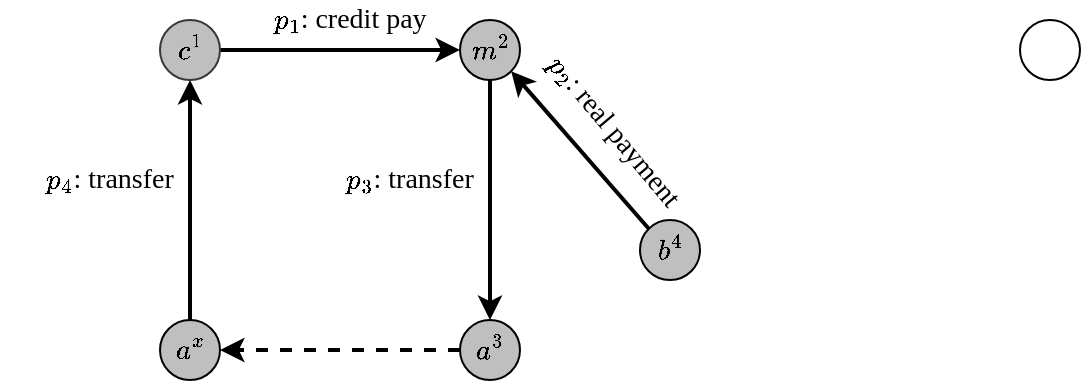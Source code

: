 <mxfile version="22.0.8" type="github">
  <diagram name="第 1 页" id="NxxLxvkonkIjWXoWg4iE">
    <mxGraphModel dx="1434" dy="796" grid="1" gridSize="10" guides="1" tooltips="1" connect="1" arrows="1" fold="1" page="1" pageScale="1" pageWidth="1169" pageHeight="1654" math="1" shadow="0">
      <root>
        <mxCell id="0" />
        <mxCell id="1" parent="0" />
        <mxCell id="xcafSMvCiAunP4aGxiWd-6" style="edgeStyle=orthogonalEdgeStyle;rounded=0;orthogonalLoop=1;jettySize=auto;html=1;exitX=1;exitY=0.5;exitDx=0;exitDy=0;entryX=0;entryY=0.5;entryDx=0;entryDy=0;strokeWidth=2;" edge="1" parent="1" source="xcafSMvCiAunP4aGxiWd-1" target="xcafSMvCiAunP4aGxiWd-2">
          <mxGeometry relative="1" as="geometry" />
        </mxCell>
        <mxCell id="xcafSMvCiAunP4aGxiWd-1" value="$$c^1$$" style="ellipse;whiteSpace=wrap;html=1;aspect=fixed;fillColor=#bfbfbf;strokeColor=#36393d;" vertex="1" parent="1">
          <mxGeometry x="100" y="130" width="30" height="30" as="geometry" />
        </mxCell>
        <mxCell id="xcafSMvCiAunP4aGxiWd-7" style="edgeStyle=orthogonalEdgeStyle;rounded=0;orthogonalLoop=1;jettySize=auto;html=1;exitX=0.5;exitY=1;exitDx=0;exitDy=0;entryX=0.5;entryY=0;entryDx=0;entryDy=0;strokeWidth=2;" edge="1" parent="1" source="xcafSMvCiAunP4aGxiWd-2" target="xcafSMvCiAunP4aGxiWd-4">
          <mxGeometry relative="1" as="geometry" />
        </mxCell>
        <mxCell id="xcafSMvCiAunP4aGxiWd-2" value="$$m^2$$" style="ellipse;whiteSpace=wrap;html=1;aspect=fixed;fillColor=#bfbfbf;" vertex="1" parent="1">
          <mxGeometry x="250" y="130" width="30" height="30" as="geometry" />
        </mxCell>
        <mxCell id="xcafSMvCiAunP4aGxiWd-8" style="edgeStyle=orthogonalEdgeStyle;rounded=0;orthogonalLoop=1;jettySize=auto;html=1;exitX=0.5;exitY=0;exitDx=0;exitDy=0;entryX=0.5;entryY=1;entryDx=0;entryDy=0;strokeWidth=2;" edge="1" parent="1" source="xcafSMvCiAunP4aGxiWd-3" target="xcafSMvCiAunP4aGxiWd-1">
          <mxGeometry relative="1" as="geometry" />
        </mxCell>
        <mxCell id="xcafSMvCiAunP4aGxiWd-3" value="$$a^x$$" style="ellipse;whiteSpace=wrap;html=1;aspect=fixed;fillColor=#bfbfbf;" vertex="1" parent="1">
          <mxGeometry x="100" y="280" width="30" height="30" as="geometry" />
        </mxCell>
        <mxCell id="xcafSMvCiAunP4aGxiWd-9" style="edgeStyle=orthogonalEdgeStyle;rounded=0;orthogonalLoop=1;jettySize=auto;html=1;exitX=0;exitY=0.5;exitDx=0;exitDy=0;entryX=1;entryY=0.5;entryDx=0;entryDy=0;strokeWidth=2;dashed=1;" edge="1" parent="1" source="xcafSMvCiAunP4aGxiWd-4" target="xcafSMvCiAunP4aGxiWd-3">
          <mxGeometry relative="1" as="geometry" />
        </mxCell>
        <mxCell id="xcafSMvCiAunP4aGxiWd-4" value="$$a^3$$" style="ellipse;whiteSpace=wrap;html=1;aspect=fixed;fillColor=#bfbfbf;" vertex="1" parent="1">
          <mxGeometry x="250" y="280" width="30" height="30" as="geometry" />
        </mxCell>
        <mxCell id="xcafSMvCiAunP4aGxiWd-11" style="rounded=0;orthogonalLoop=1;jettySize=auto;html=1;exitX=0;exitY=0;exitDx=0;exitDy=0;entryX=1;entryY=1;entryDx=0;entryDy=0;strokeWidth=2;" edge="1" parent="1" source="xcafSMvCiAunP4aGxiWd-5" target="xcafSMvCiAunP4aGxiWd-2">
          <mxGeometry relative="1" as="geometry" />
        </mxCell>
        <mxCell id="xcafSMvCiAunP4aGxiWd-5" value="$$b^4$$" style="ellipse;whiteSpace=wrap;html=1;aspect=fixed;fillColor=#bfbfbf;" vertex="1" parent="1">
          <mxGeometry x="340" y="230" width="30" height="30" as="geometry" />
        </mxCell>
        <mxCell id="xcafSMvCiAunP4aGxiWd-16" value="\(p_1\): credit pay" style="text;html=1;strokeColor=none;fillColor=none;align=center;verticalAlign=middle;whiteSpace=wrap;rounded=0;fontFamily=Times New Roman;fontSize=14;" vertex="1" parent="1">
          <mxGeometry x="140" y="120" width="110" height="20" as="geometry" />
        </mxCell>
        <mxCell id="xcafSMvCiAunP4aGxiWd-20" value="\(p_2\): real payment" style="text;html=1;strokeColor=none;fillColor=none;align=center;verticalAlign=middle;whiteSpace=wrap;rounded=0;fontFamily=Times New Roman;fontSize=14;rotation=50;" vertex="1" parent="1">
          <mxGeometry x="272" y="176" width="110" height="20" as="geometry" />
        </mxCell>
        <mxCell id="xcafSMvCiAunP4aGxiWd-23" value="\(p_3\): transfer" style="text;html=1;strokeColor=none;fillColor=none;align=center;verticalAlign=middle;whiteSpace=wrap;rounded=0;fontFamily=Times New Roman;fontSize=14;rotation=0;" vertex="1" parent="1">
          <mxGeometry x="170" y="200" width="110" height="20" as="geometry" />
        </mxCell>
        <mxCell id="xcafSMvCiAunP4aGxiWd-25" value="\(p_4\): transfer" style="text;html=1;strokeColor=none;fillColor=none;align=center;verticalAlign=middle;whiteSpace=wrap;rounded=0;fontFamily=Times New Roman;fontSize=14;rotation=0;" vertex="1" parent="1">
          <mxGeometry x="20" y="200" width="110" height="20" as="geometry" />
        </mxCell>
        <mxCell id="xcafSMvCiAunP4aGxiWd-28" value="" style="ellipse;whiteSpace=wrap;html=1;aspect=fixed;" vertex="1" parent="1">
          <mxGeometry x="530" y="130" width="30" height="30" as="geometry" />
        </mxCell>
      </root>
    </mxGraphModel>
  </diagram>
</mxfile>
